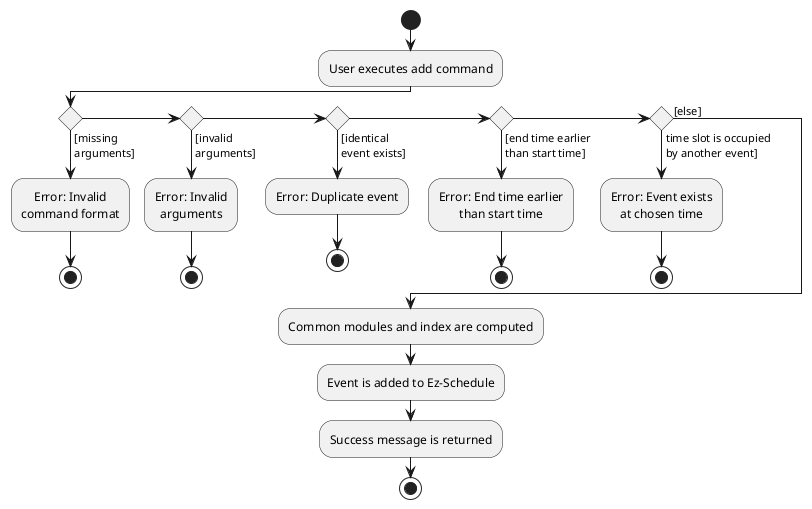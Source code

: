 @startuml
skinparam defaultTextAlignment center
start
:User executes add command;

'Since the beta syntax does not support placing the condition outside the
'diamond we place it as the true branch instead.

if () then ([missing
arguments])
    :Error: Invalid
    command format;
stop
else if () then ([invalid
arguments])
    :Error: Invalid
    arguments;
stop
else if () then ([identical
event exists])
    :Error: Duplicate event;
stop
else if () then ([end time earlier
than start time])
    :Error: End time earlier
    than start time;
stop
else if () then (time slot is occupied
by another event])
    :Error: Event exists
    at chosen time;
stop
else ([else])
endif
    :Common modules and index are computed;
    :Event is added to Ez-Schedule;
    :Success message is returned;
stop
@enduml
